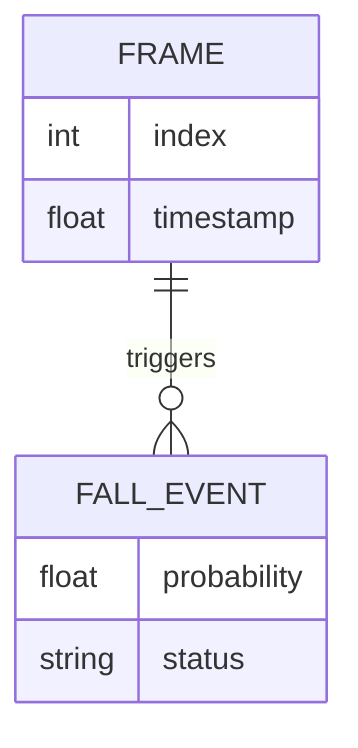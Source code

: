 erDiagram
  FRAME {
    int index
    float timestamp
  }
  FALL_EVENT {
    float probability
    string status
  }
  FRAME ||--o{ FALL_EVENT : triggers